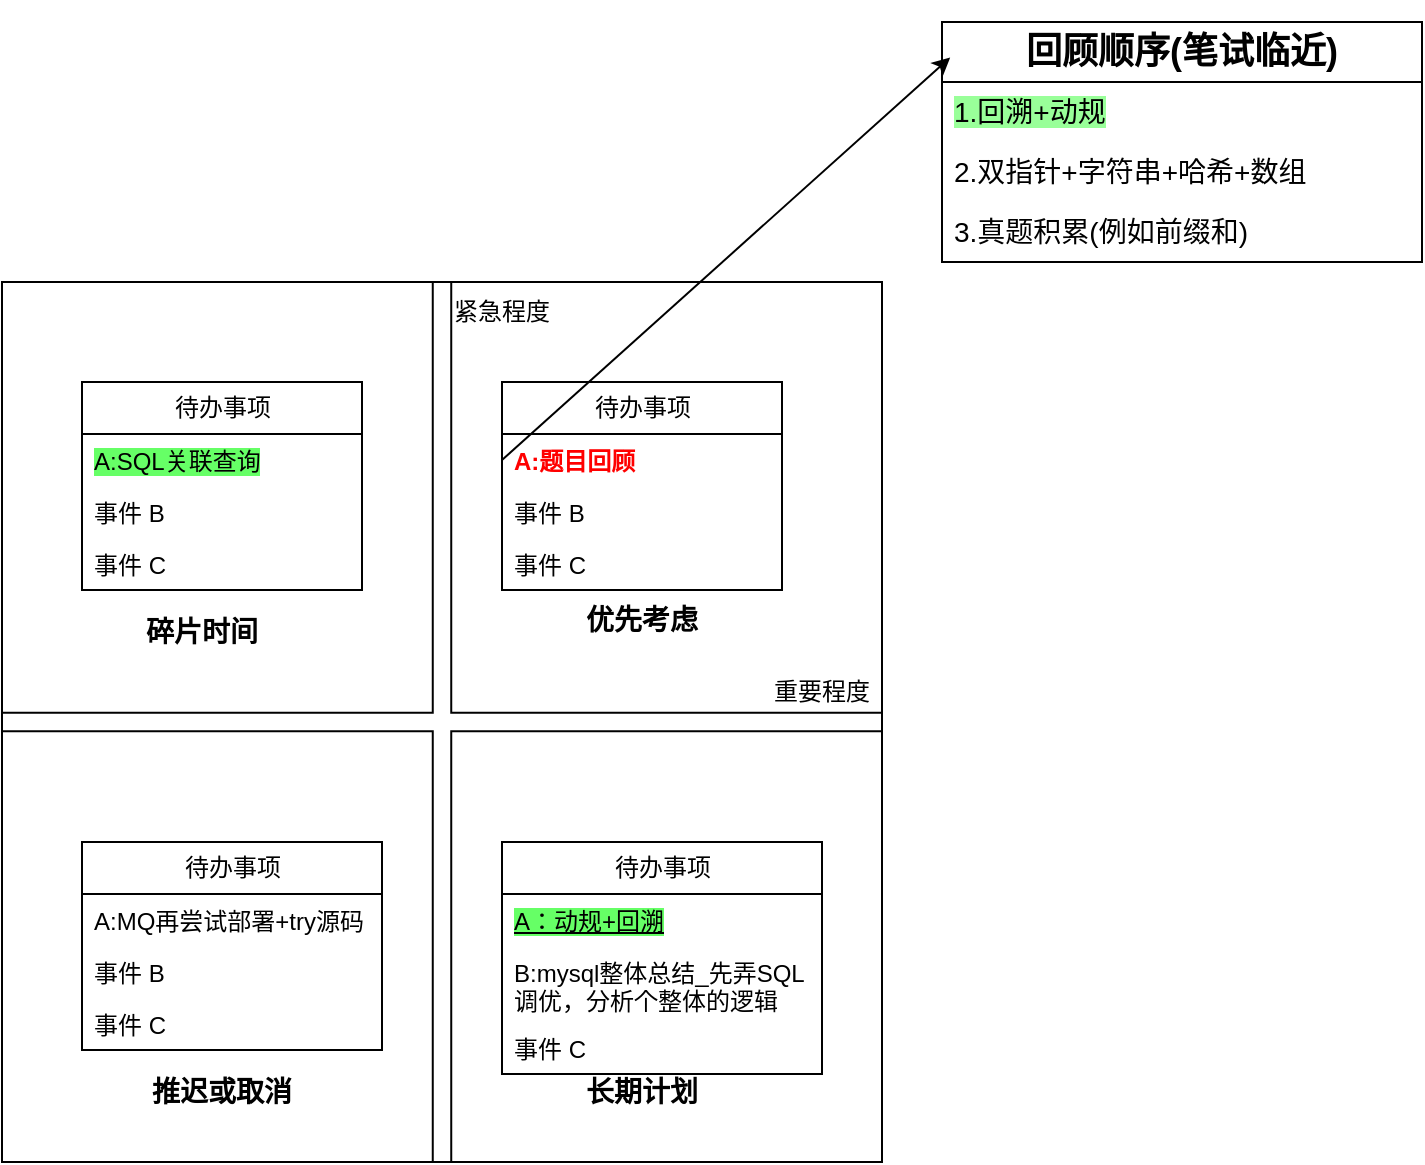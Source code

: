 <mxfile version="24.7.6">
  <diagram name="第 1 页" id="YK-qXCLHNTOcD6AwveKs">
    <mxGraphModel dx="1461" dy="1805" grid="1" gridSize="10" guides="1" tooltips="1" connect="1" arrows="1" fold="1" page="1" pageScale="1" pageWidth="827" pageHeight="1169" math="0" shadow="0">
      <root>
        <mxCell id="0" />
        <mxCell id="1" parent="0" />
        <mxCell id="bkFay2kI30OozLdDtkdy-1" value="" style="whiteSpace=wrap;html=1;aspect=fixed;movable=0;resizable=0;rotatable=0;deletable=0;editable=0;locked=1;connectable=0;" parent="1" vertex="1">
          <mxGeometry x="150" y="70" width="440" height="440" as="geometry" />
        </mxCell>
        <mxCell id="bkFay2kI30OozLdDtkdy-2" value="" style="shape=cross;whiteSpace=wrap;html=1;size=0.021;movable=0;resizable=0;rotatable=0;deletable=0;editable=0;locked=1;connectable=0;" parent="1" vertex="1">
          <mxGeometry x="150" y="70" width="440" height="440" as="geometry" />
        </mxCell>
        <mxCell id="bkFay2kI30OozLdDtkdy-16" value="重要程度" style="text;html=1;align=center;verticalAlign=middle;whiteSpace=wrap;rounded=0;movable=0;resizable=0;rotatable=0;deletable=0;editable=0;locked=1;connectable=0;" parent="1" vertex="1">
          <mxGeometry x="530" y="260" width="60" height="30" as="geometry" />
        </mxCell>
        <mxCell id="bkFay2kI30OozLdDtkdy-17" value="紧急程度" style="text;html=1;align=center;verticalAlign=middle;whiteSpace=wrap;rounded=0;movable=0;resizable=0;rotatable=0;deletable=0;editable=0;locked=1;connectable=0;" parent="1" vertex="1">
          <mxGeometry x="370" y="70" width="60" height="30" as="geometry" />
        </mxCell>
        <mxCell id="bkFay2kI30OozLdDtkdy-18" value="待办事项" style="swimlane;fontStyle=0;childLayout=stackLayout;horizontal=1;startSize=26;fillColor=none;horizontalStack=0;resizeParent=1;resizeParentMax=0;resizeLast=0;collapsible=1;marginBottom=0;html=1;" parent="1" vertex="1">
          <mxGeometry x="400" y="120" width="140" height="104" as="geometry" />
        </mxCell>
        <mxCell id="bkFay2kI30OozLdDtkdy-19" value="&lt;font color=&quot;#ff0000&quot;&gt;&lt;b&gt;A:题目回顾&lt;/b&gt;&lt;/font&gt;" style="text;strokeColor=none;fillColor=none;align=left;verticalAlign=top;spacingLeft=4;spacingRight=4;overflow=hidden;rotatable=0;points=[[0,0.5],[1,0.5]];portConstraint=eastwest;whiteSpace=wrap;html=1;" parent="bkFay2kI30OozLdDtkdy-18" vertex="1">
          <mxGeometry y="26" width="140" height="26" as="geometry" />
        </mxCell>
        <mxCell id="bkFay2kI30OozLdDtkdy-20" value="事件 B" style="text;strokeColor=none;fillColor=none;align=left;verticalAlign=top;spacingLeft=4;spacingRight=4;overflow=hidden;rotatable=0;points=[[0,0.5],[1,0.5]];portConstraint=eastwest;whiteSpace=wrap;html=1;" parent="bkFay2kI30OozLdDtkdy-18" vertex="1">
          <mxGeometry y="52" width="140" height="26" as="geometry" />
        </mxCell>
        <mxCell id="bkFay2kI30OozLdDtkdy-21" value="事件 C" style="text;strokeColor=none;fillColor=none;align=left;verticalAlign=top;spacingLeft=4;spacingRight=4;overflow=hidden;rotatable=0;points=[[0,0.5],[1,0.5]];portConstraint=eastwest;whiteSpace=wrap;html=1;" parent="bkFay2kI30OozLdDtkdy-18" vertex="1">
          <mxGeometry y="78" width="140" height="26" as="geometry" />
        </mxCell>
        <mxCell id="bkFay2kI30OozLdDtkdy-26" value="待办事项" style="swimlane;fontStyle=0;childLayout=stackLayout;horizontal=1;startSize=26;fillColor=none;horizontalStack=0;resizeParent=1;resizeParentMax=0;resizeLast=0;collapsible=1;marginBottom=0;html=1;" parent="1" vertex="1">
          <mxGeometry x="190" y="120" width="140" height="104" as="geometry" />
        </mxCell>
        <mxCell id="bkFay2kI30OozLdDtkdy-27" value="&lt;span style=&quot;background-color: rgb(102, 255, 102);&quot;&gt;A:SQL关联查询&lt;/span&gt;" style="text;strokeColor=none;fillColor=none;align=left;verticalAlign=top;spacingLeft=4;spacingRight=4;overflow=hidden;rotatable=0;points=[[0,0.5],[1,0.5]];portConstraint=eastwest;whiteSpace=wrap;html=1;" parent="bkFay2kI30OozLdDtkdy-26" vertex="1">
          <mxGeometry y="26" width="140" height="26" as="geometry" />
        </mxCell>
        <mxCell id="bkFay2kI30OozLdDtkdy-28" value="事件 B" style="text;strokeColor=none;fillColor=none;align=left;verticalAlign=top;spacingLeft=4;spacingRight=4;overflow=hidden;rotatable=0;points=[[0,0.5],[1,0.5]];portConstraint=eastwest;whiteSpace=wrap;html=1;" parent="bkFay2kI30OozLdDtkdy-26" vertex="1">
          <mxGeometry y="52" width="140" height="26" as="geometry" />
        </mxCell>
        <mxCell id="bkFay2kI30OozLdDtkdy-29" value="事件 C" style="text;strokeColor=none;fillColor=none;align=left;verticalAlign=top;spacingLeft=4;spacingRight=4;overflow=hidden;rotatable=0;points=[[0,0.5],[1,0.5]];portConstraint=eastwest;whiteSpace=wrap;html=1;" parent="bkFay2kI30OozLdDtkdy-26" vertex="1">
          <mxGeometry y="78" width="140" height="26" as="geometry" />
        </mxCell>
        <mxCell id="bkFay2kI30OozLdDtkdy-30" value="待办事项" style="swimlane;fontStyle=0;childLayout=stackLayout;horizontal=1;startSize=26;fillColor=none;horizontalStack=0;resizeParent=1;resizeParentMax=0;resizeLast=0;collapsible=1;marginBottom=0;html=1;" parent="1" vertex="1">
          <mxGeometry x="400" y="350" width="160" height="116" as="geometry" />
        </mxCell>
        <mxCell id="bkFay2kI30OozLdDtkdy-31" value="&lt;u style=&quot;background-color: rgb(102, 255, 102);&quot;&gt;A：动规+回溯&lt;/u&gt;" style="text;strokeColor=none;fillColor=none;align=left;verticalAlign=top;spacingLeft=4;spacingRight=4;overflow=hidden;rotatable=0;points=[[0,0.5],[1,0.5]];portConstraint=eastwest;whiteSpace=wrap;html=1;" parent="bkFay2kI30OozLdDtkdy-30" vertex="1">
          <mxGeometry y="26" width="160" height="26" as="geometry" />
        </mxCell>
        <mxCell id="bkFay2kI30OozLdDtkdy-32" value="B:mysql整体总结_先弄SQL调优，分析个整体的逻辑" style="text;strokeColor=none;fillColor=none;align=left;verticalAlign=top;spacingLeft=4;spacingRight=4;overflow=hidden;rotatable=0;points=[[0,0.5],[1,0.5]];portConstraint=eastwest;whiteSpace=wrap;html=1;" parent="bkFay2kI30OozLdDtkdy-30" vertex="1">
          <mxGeometry y="52" width="160" height="38" as="geometry" />
        </mxCell>
        <mxCell id="bkFay2kI30OozLdDtkdy-33" value="事件 C" style="text;strokeColor=none;fillColor=none;align=left;verticalAlign=top;spacingLeft=4;spacingRight=4;overflow=hidden;rotatable=0;points=[[0,0.5],[1,0.5]];portConstraint=eastwest;whiteSpace=wrap;html=1;" parent="bkFay2kI30OozLdDtkdy-30" vertex="1">
          <mxGeometry y="90" width="160" height="26" as="geometry" />
        </mxCell>
        <mxCell id="bkFay2kI30OozLdDtkdy-34" value="待办事项" style="swimlane;fontStyle=0;childLayout=stackLayout;horizontal=1;startSize=26;fillColor=none;horizontalStack=0;resizeParent=1;resizeParentMax=0;resizeLast=0;collapsible=1;marginBottom=0;html=1;" parent="1" vertex="1">
          <mxGeometry x="190" y="350" width="150" height="104" as="geometry" />
        </mxCell>
        <mxCell id="bkFay2kI30OozLdDtkdy-35" value="A:MQ再尝试部署+try源码" style="text;strokeColor=none;fillColor=none;align=left;verticalAlign=top;spacingLeft=4;spacingRight=4;overflow=hidden;rotatable=0;points=[[0,0.5],[1,0.5]];portConstraint=eastwest;whiteSpace=wrap;html=1;" parent="bkFay2kI30OozLdDtkdy-34" vertex="1">
          <mxGeometry y="26" width="150" height="26" as="geometry" />
        </mxCell>
        <mxCell id="bkFay2kI30OozLdDtkdy-36" value="事件 B" style="text;strokeColor=none;fillColor=none;align=left;verticalAlign=top;spacingLeft=4;spacingRight=4;overflow=hidden;rotatable=0;points=[[0,0.5],[1,0.5]];portConstraint=eastwest;whiteSpace=wrap;html=1;" parent="bkFay2kI30OozLdDtkdy-34" vertex="1">
          <mxGeometry y="52" width="150" height="26" as="geometry" />
        </mxCell>
        <mxCell id="bkFay2kI30OozLdDtkdy-37" value="事件 C" style="text;strokeColor=none;fillColor=none;align=left;verticalAlign=top;spacingLeft=4;spacingRight=4;overflow=hidden;rotatable=0;points=[[0,0.5],[1,0.5]];portConstraint=eastwest;whiteSpace=wrap;html=1;" parent="bkFay2kI30OozLdDtkdy-34" vertex="1">
          <mxGeometry y="78" width="150" height="26" as="geometry" />
        </mxCell>
        <mxCell id="bkFay2kI30OozLdDtkdy-40" value="&lt;b&gt;&lt;font style=&quot;font-size: 14px;&quot;&gt;优先考虑&lt;/font&gt;&lt;/b&gt;" style="text;html=1;align=center;verticalAlign=middle;whiteSpace=wrap;rounded=0;" parent="1" vertex="1">
          <mxGeometry x="440" y="224" width="60" height="30" as="geometry" />
        </mxCell>
        <mxCell id="bkFay2kI30OozLdDtkdy-42" value="&lt;b&gt;&lt;font style=&quot;font-size: 14px;&quot;&gt;长期计划&lt;/font&gt;&lt;/b&gt;" style="text;html=1;align=center;verticalAlign=middle;whiteSpace=wrap;rounded=0;" parent="1" vertex="1">
          <mxGeometry x="440" y="460" width="60" height="30" as="geometry" />
        </mxCell>
        <mxCell id="bkFay2kI30OozLdDtkdy-43" value="&lt;b&gt;&lt;font style=&quot;font-size: 14px;&quot;&gt;推迟或取消&lt;/font&gt;&lt;/b&gt;" style="text;html=1;align=center;verticalAlign=middle;whiteSpace=wrap;rounded=0;" parent="1" vertex="1">
          <mxGeometry x="220" y="460" width="80" height="30" as="geometry" />
        </mxCell>
        <mxCell id="bkFay2kI30OozLdDtkdy-44" value="&lt;b&gt;&lt;font style=&quot;font-size: 14px;&quot;&gt;碎片时间&lt;/font&gt;&lt;/b&gt;" style="text;html=1;align=center;verticalAlign=middle;whiteSpace=wrap;rounded=0;" parent="1" vertex="1">
          <mxGeometry x="220" y="230" width="60" height="30" as="geometry" />
        </mxCell>
        <mxCell id="AVO1VHC4pjN46dpbJwkv-1" value="&lt;h2&gt;回顾顺序(笔试临近)&lt;/h2&gt;" style="swimlane;fontStyle=0;childLayout=stackLayout;horizontal=1;startSize=30;horizontalStack=0;resizeParent=1;resizeParentMax=0;resizeLast=0;collapsible=1;marginBottom=0;whiteSpace=wrap;html=1;" parent="1" vertex="1">
          <mxGeometry x="620" y="-60" width="240" height="120" as="geometry" />
        </mxCell>
        <mxCell id="AVO1VHC4pjN46dpbJwkv-2" value="&lt;font style=&quot;font-size: 14px; background-color: rgb(153, 255, 153);&quot;&gt;1.回溯+动规&lt;/font&gt;" style="text;strokeColor=none;fillColor=none;align=left;verticalAlign=middle;spacingLeft=4;spacingRight=4;overflow=hidden;points=[[0,0.5],[1,0.5]];portConstraint=eastwest;rotatable=0;whiteSpace=wrap;html=1;" parent="AVO1VHC4pjN46dpbJwkv-1" vertex="1">
          <mxGeometry y="30" width="240" height="30" as="geometry" />
        </mxCell>
        <mxCell id="AVO1VHC4pjN46dpbJwkv-3" value="&lt;font style=&quot;font-size: 14px;&quot;&gt;2.双指针+字符串+哈希+数组&lt;/font&gt;" style="text;strokeColor=none;fillColor=none;align=left;verticalAlign=middle;spacingLeft=4;spacingRight=4;overflow=hidden;points=[[0,0.5],[1,0.5]];portConstraint=eastwest;rotatable=0;whiteSpace=wrap;html=1;" parent="AVO1VHC4pjN46dpbJwkv-1" vertex="1">
          <mxGeometry y="60" width="240" height="30" as="geometry" />
        </mxCell>
        <mxCell id="AVO1VHC4pjN46dpbJwkv-4" value="&lt;font style=&quot;font-size: 14px;&quot;&gt;3.真题积累(例如前缀和)&lt;/font&gt;" style="text;strokeColor=none;fillColor=none;align=left;verticalAlign=middle;spacingLeft=4;spacingRight=4;overflow=hidden;points=[[0,0.5],[1,0.5]];portConstraint=eastwest;rotatable=0;whiteSpace=wrap;html=1;" parent="AVO1VHC4pjN46dpbJwkv-1" vertex="1">
          <mxGeometry y="90" width="240" height="30" as="geometry" />
        </mxCell>
        <mxCell id="AVO1VHC4pjN46dpbJwkv-5" value="" style="endArrow=classic;html=1;rounded=0;entryX=0.017;entryY=0.148;entryDx=0;entryDy=0;entryPerimeter=0;exitX=0;exitY=0.5;exitDx=0;exitDy=0;" parent="1" source="bkFay2kI30OozLdDtkdy-19" target="AVO1VHC4pjN46dpbJwkv-1" edge="1">
          <mxGeometry width="50" height="50" relative="1" as="geometry">
            <mxPoint x="620" y="180" as="sourcePoint" />
            <mxPoint x="670" y="130" as="targetPoint" />
          </mxGeometry>
        </mxCell>
      </root>
    </mxGraphModel>
  </diagram>
</mxfile>
